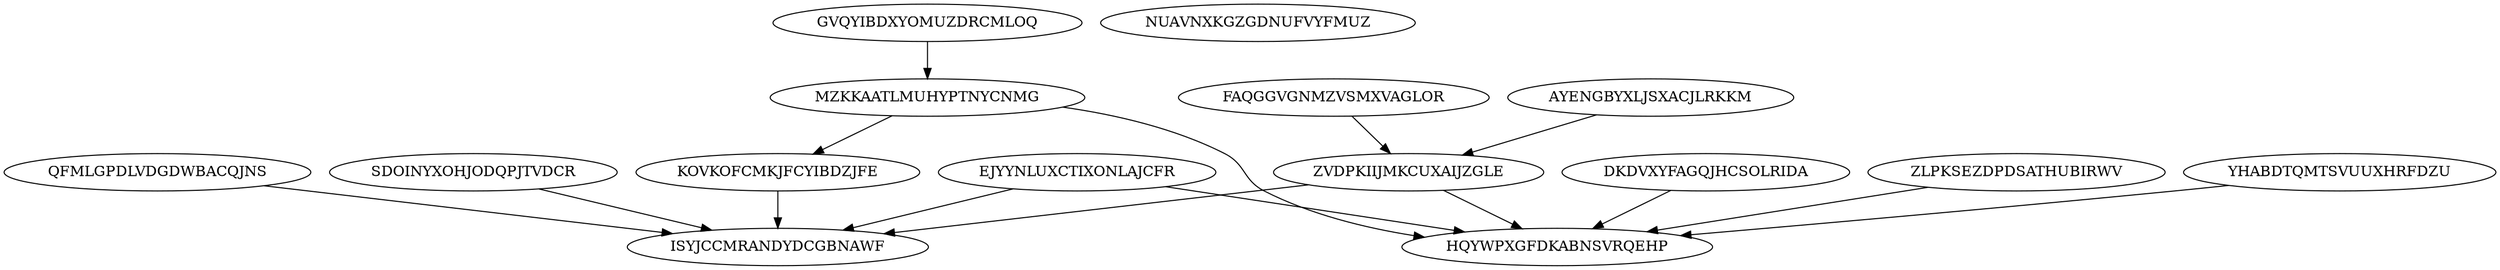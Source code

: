 digraph N15M15 {
	QFMLGPDLVDGDWBACQJNS	[Weight=13];
	DKDVXYFAGQJHCSOLRIDA	[Weight=15];
	GVQYIBDXYOMUZDRCMLOQ	[Weight=16];
	SDOINYXOHJODQPJTVDCR	[Weight=16];
	FAQGGVGNMZVSMXVAGLOR	[Weight=12];
	ZLPKSEZDPDSATHUBIRWV	[Weight=19];
	MZKKAATLMUHYPTNYCNMG	[Weight=10];
	YHABDTQMTSVUUXHRFDZU	[Weight=10];
	AYENGBYXLJSXACJLRKKM	[Weight=16];
	KOVKOFCMKJFCYIBDZJFE	[Weight=12];
	ZVDPKIIJMKCUXAIJZGLE	[Weight=14];
	EJYYNLUXCTIXONLAJCFR	[Weight=14];
	HQYWPXGFDKABNSVRQEHP	[Weight=18];
	NUAVNXKGZGDNUFVYFMUZ	[Weight=17];
	ISYJCCMRANDYDCGBNAWF	[Weight=13];
	ZVDPKIIJMKCUXAIJZGLE -> HQYWPXGFDKABNSVRQEHP [Weight=20];
	EJYYNLUXCTIXONLAJCFR -> ISYJCCMRANDYDCGBNAWF [Weight=19];
	YHABDTQMTSVUUXHRFDZU -> HQYWPXGFDKABNSVRQEHP [Weight=11];
	DKDVXYFAGQJHCSOLRIDA -> HQYWPXGFDKABNSVRQEHP [Weight=16];
	GVQYIBDXYOMUZDRCMLOQ -> MZKKAATLMUHYPTNYCNMG [Weight=16];
	QFMLGPDLVDGDWBACQJNS -> ISYJCCMRANDYDCGBNAWF [Weight=14];
	ZVDPKIIJMKCUXAIJZGLE -> ISYJCCMRANDYDCGBNAWF [Weight=20];
	ZLPKSEZDPDSATHUBIRWV -> HQYWPXGFDKABNSVRQEHP [Weight=13];
	EJYYNLUXCTIXONLAJCFR -> HQYWPXGFDKABNSVRQEHP [Weight=19];
	AYENGBYXLJSXACJLRKKM -> ZVDPKIIJMKCUXAIJZGLE [Weight=17];
	FAQGGVGNMZVSMXVAGLOR -> ZVDPKIIJMKCUXAIJZGLE [Weight=13];
	MZKKAATLMUHYPTNYCNMG -> HQYWPXGFDKABNSVRQEHP [Weight=16];
	SDOINYXOHJODQPJTVDCR -> ISYJCCMRANDYDCGBNAWF [Weight=11];
	MZKKAATLMUHYPTNYCNMG -> KOVKOFCMKJFCYIBDZJFE [Weight=14];
	KOVKOFCMKJFCYIBDZJFE -> ISYJCCMRANDYDCGBNAWF [Weight=20];
}
